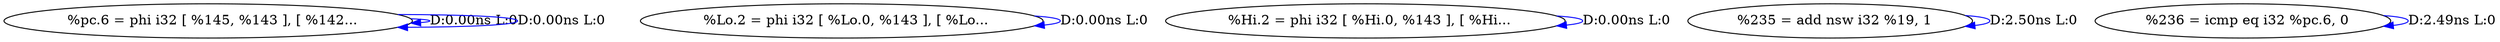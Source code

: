 digraph {
Node0x260a800[label="  %pc.6 = phi i32 [ %145, %143 ], [ %142..."];
Node0x260a800 -> Node0x260a800[label="D:0.00ns L:0",color=blue];
Node0x260a800 -> Node0x260a800[label="D:0.00ns L:0",color=blue];
Node0x260a8e0[label="  %Lo.2 = phi i32 [ %Lo.0, %143 ], [ %Lo..."];
Node0x260a8e0 -> Node0x260a8e0[label="D:0.00ns L:0",color=blue];
Node0x260a9c0[label="  %Hi.2 = phi i32 [ %Hi.0, %143 ], [ %Hi..."];
Node0x260a9c0 -> Node0x260a9c0[label="D:0.00ns L:0",color=blue];
Node0x260abc0[label="  %235 = add nsw i32 %19, 1"];
Node0x260abc0 -> Node0x260abc0[label="D:2.50ns L:0",color=blue];
Node0x260ace0[label="  %236 = icmp eq i32 %pc.6, 0"];
Node0x260ace0 -> Node0x260ace0[label="D:2.49ns L:0",color=blue];
}
